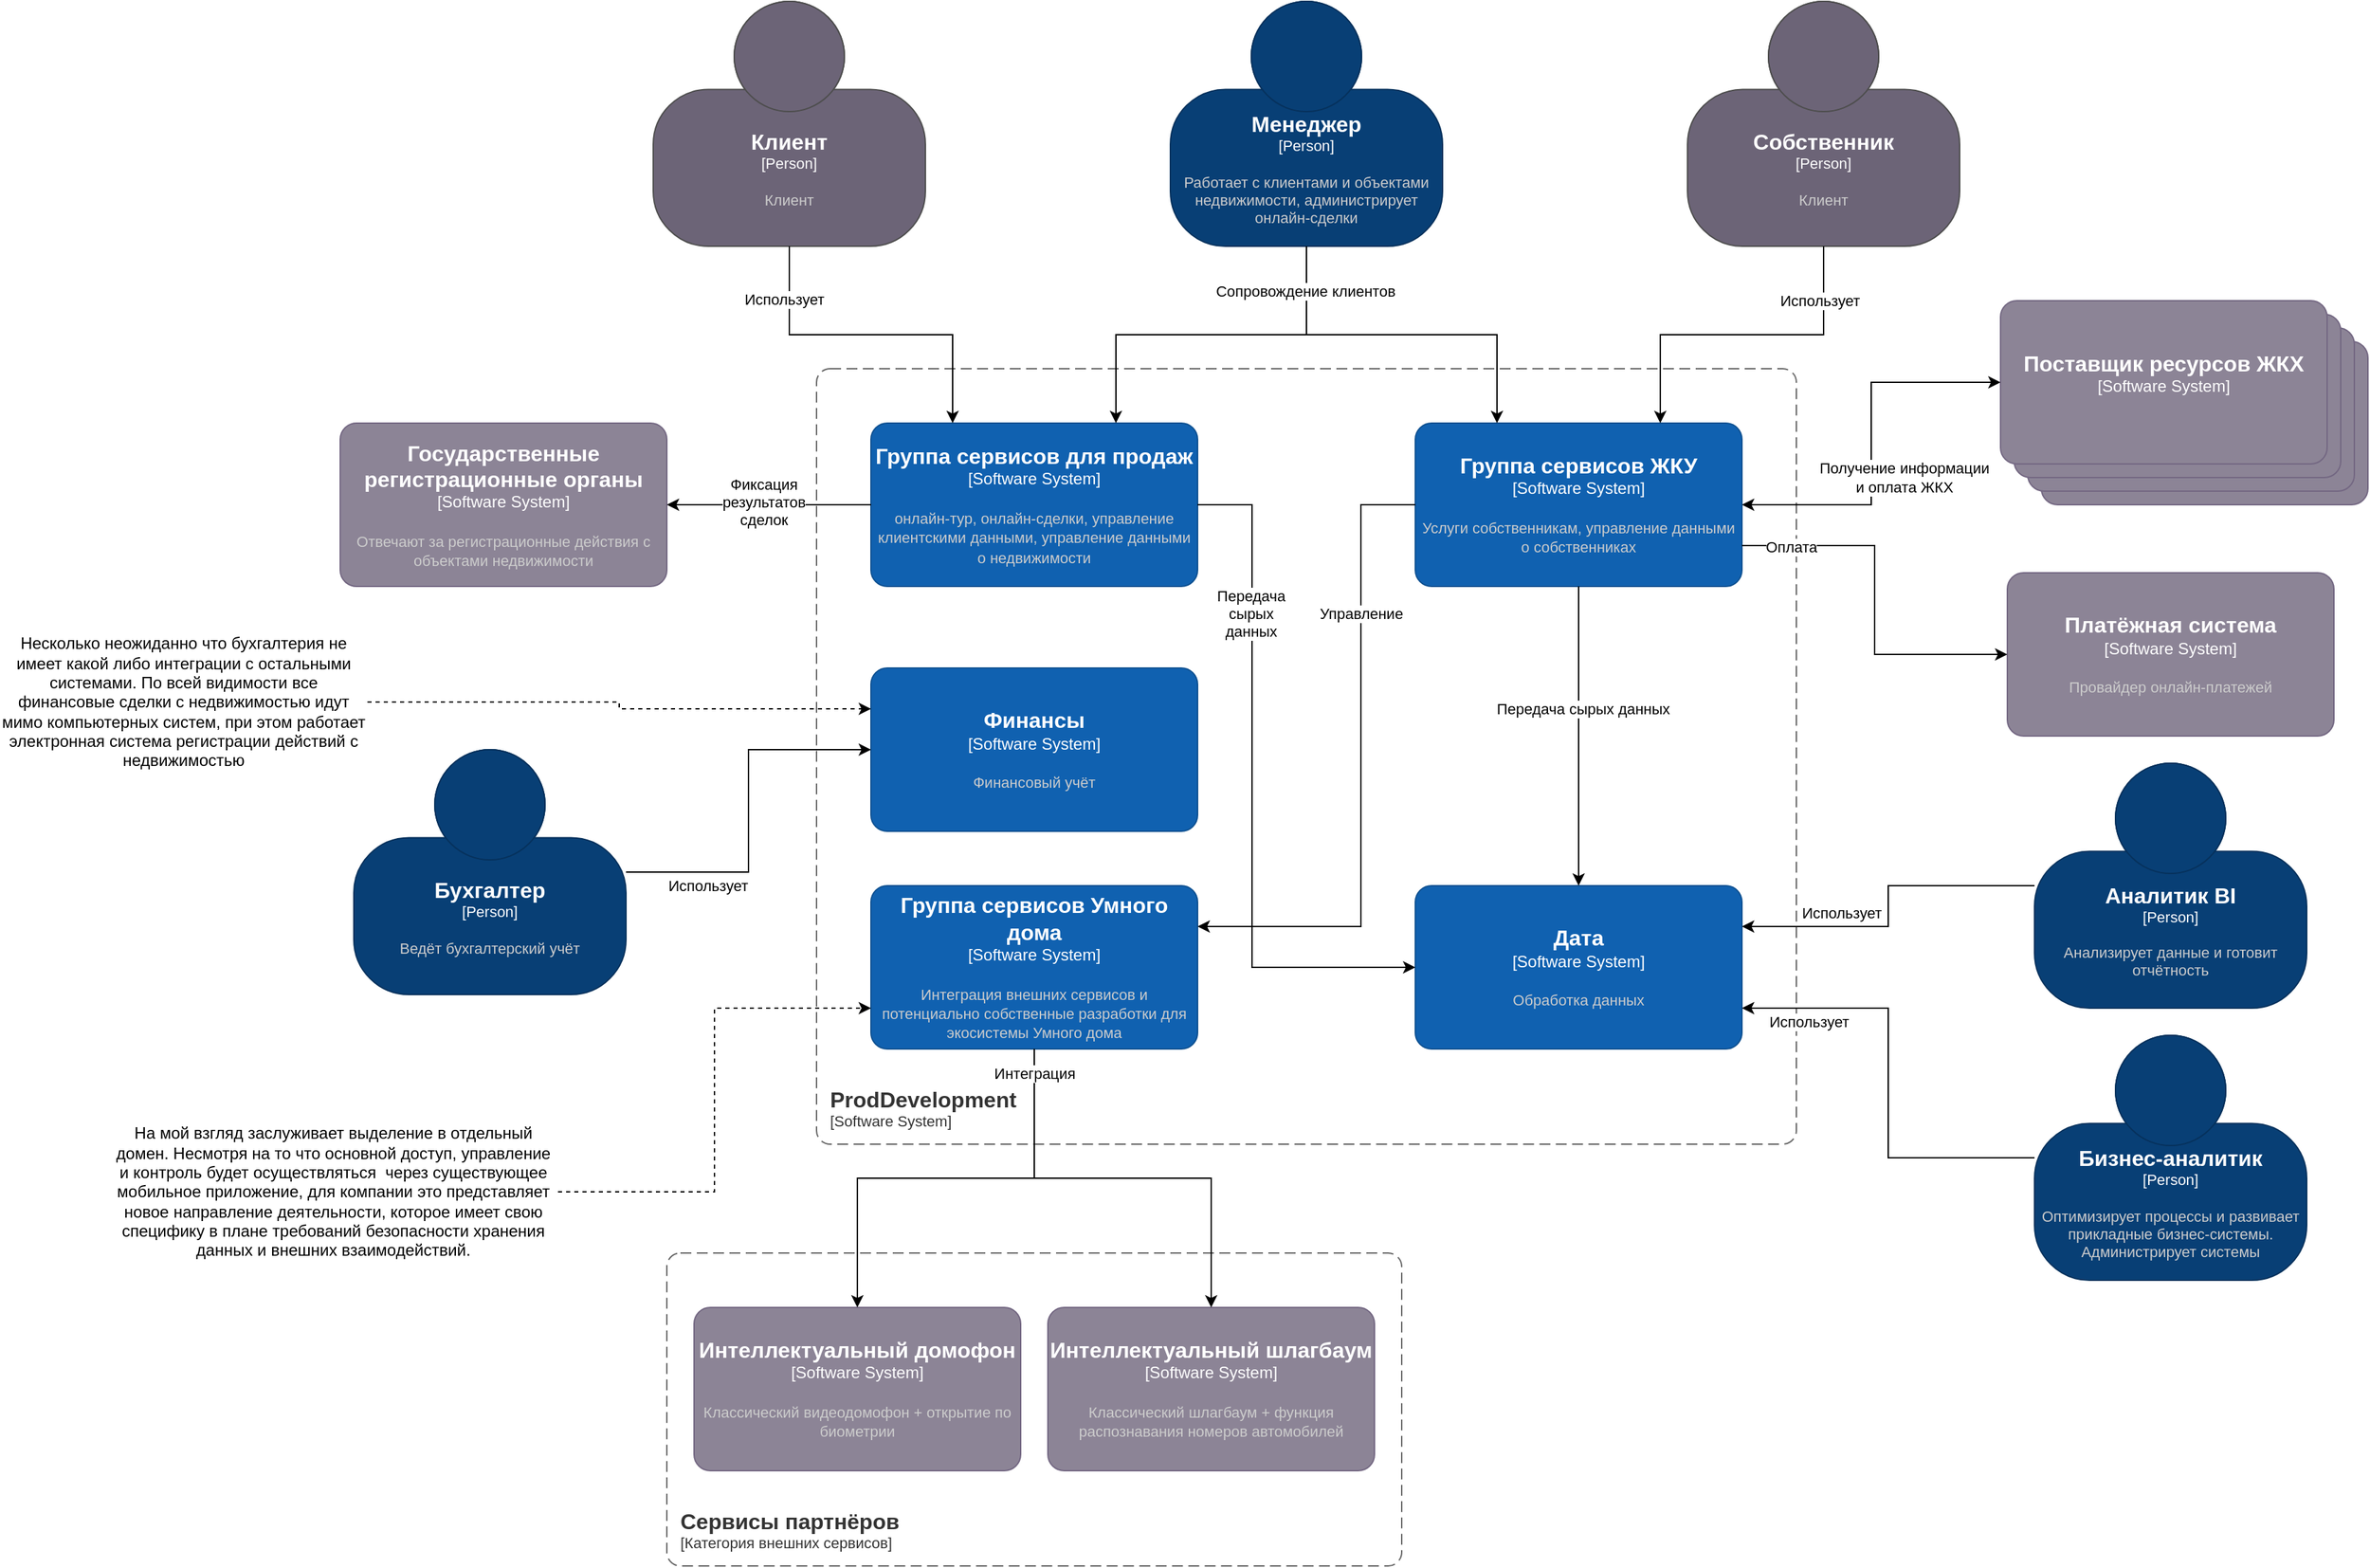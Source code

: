 <mxfile version="26.0.16">
  <diagram name="Страница — 1" id="BE2tfPuf420eceSSuxH9">
    <mxGraphModel dx="3609" dy="1416" grid="1" gridSize="10" guides="1" tooltips="1" connect="1" arrows="1" fold="1" page="1" pageScale="1" pageWidth="1169" pageHeight="827" math="0" shadow="0">
      <root>
        <mxCell id="0" />
        <mxCell id="1" parent="0" />
        <object placeholders="1" c4Name="Клиент" c4Type="Person" c4Description="Клиент" label="&lt;font style=&quot;font-size: 16px&quot;&gt;&lt;b&gt;%c4Name%&lt;/b&gt;&lt;/font&gt;&lt;div&gt;[%c4Type%]&lt;/div&gt;&lt;br&gt;&lt;div&gt;&lt;font style=&quot;font-size: 11px&quot;&gt;&lt;font color=&quot;#cccccc&quot;&gt;%c4Description%&lt;/font&gt;&lt;/div&gt;" id="4LBxA7rByJ_WXsBGJRjh-1">
          <mxCell style="html=1;fontSize=11;dashed=0;whiteSpace=wrap;fillColor=#6C6477;strokeColor=#4D4D4D;fontColor=#ffffff;shape=mxgraph.c4.person2;align=center;metaEdit=1;points=[[0.5,0,0],[1,0.5,0],[1,0.75,0],[0.75,1,0],[0.5,1,0],[0.25,1,0],[0,0.75,0],[0,0.5,0]];resizable=0;" vertex="1" parent="1">
            <mxGeometry y="30" width="200" height="180" as="geometry" />
          </mxCell>
        </object>
        <object placeholders="1" c4Name="Собственник" c4Type="Person" c4Description="Клиент" label="&lt;font style=&quot;font-size: 16px&quot;&gt;&lt;b&gt;%c4Name%&lt;/b&gt;&lt;/font&gt;&lt;div&gt;[%c4Type%]&lt;/div&gt;&lt;br&gt;&lt;div&gt;&lt;font style=&quot;font-size: 11px&quot;&gt;&lt;font color=&quot;#cccccc&quot;&gt;%c4Description%&lt;/font&gt;&lt;/div&gt;" id="4LBxA7rByJ_WXsBGJRjh-2">
          <mxCell style="html=1;fontSize=11;dashed=0;whiteSpace=wrap;fillColor=#6C6477;strokeColor=#4D4D4D;fontColor=#ffffff;shape=mxgraph.c4.person2;align=center;metaEdit=1;points=[[0.5,0,0],[1,0.5,0],[1,0.75,0],[0.75,1,0],[0.5,1,0],[0.25,1,0],[0,0.75,0],[0,0.5,0]];resizable=0;" vertex="1" parent="1">
            <mxGeometry x="760" y="30" width="200" height="180" as="geometry" />
          </mxCell>
        </object>
        <object placeholders="1" c4Name="Менеджер" c4Type="Person" c4Description="Работает с клиентами и объектами недвижимости, администрирует онлайн-сделки" label="&lt;font style=&quot;font-size: 16px&quot;&gt;&lt;b&gt;%c4Name%&lt;/b&gt;&lt;/font&gt;&lt;div&gt;[%c4Type%]&lt;/div&gt;&lt;br&gt;&lt;div&gt;&lt;font style=&quot;font-size: 11px&quot;&gt;&lt;font color=&quot;#cccccc&quot;&gt;%c4Description%&lt;/font&gt;&lt;/div&gt;" id="4LBxA7rByJ_WXsBGJRjh-3">
          <mxCell style="html=1;fontSize=11;dashed=0;whiteSpace=wrap;fillColor=#083F75;strokeColor=#06315C;fontColor=#ffffff;shape=mxgraph.c4.person2;align=center;metaEdit=1;points=[[0.5,0,0],[1,0.5,0],[1,0.75,0],[0.75,1,0],[0.5,1,0],[0.25,1,0],[0,0.75,0],[0,0.5,0]];resizable=0;" vertex="1" parent="1">
            <mxGeometry x="380" y="30" width="200" height="180" as="geometry" />
          </mxCell>
        </object>
        <object placeholders="1" c4Name="Бизнес-аналитик" c4Type="Person" c4Description="Оптимизирует процессы и развивает прикладные бизнес-системы. Администрирует системы" label="&lt;font style=&quot;font-size: 16px&quot;&gt;&lt;b&gt;%c4Name%&lt;/b&gt;&lt;/font&gt;&lt;div&gt;[%c4Type%]&lt;/div&gt;&lt;br&gt;&lt;div&gt;&lt;font style=&quot;font-size: 11px&quot;&gt;&lt;font color=&quot;#cccccc&quot;&gt;%c4Description%&lt;/font&gt;&lt;/div&gt;" id="4LBxA7rByJ_WXsBGJRjh-4">
          <mxCell style="html=1;fontSize=11;dashed=0;whiteSpace=wrap;fillColor=#083F75;strokeColor=#06315C;fontColor=#ffffff;shape=mxgraph.c4.person2;align=center;metaEdit=1;points=[[0.5,0,0],[1,0.5,0],[1,0.75,0],[0.75,1,0],[0.5,1,0],[0.25,1,0],[0,0.75,0],[0,0.5,0]];resizable=0;" vertex="1" parent="1">
            <mxGeometry x="1015" y="790" width="200" height="180" as="geometry" />
          </mxCell>
        </object>
        <object placeholders="1" c4Name="Бухгалтер" c4Type="Person" c4Description="Ведёт бухгалтерский учёт" label="&lt;font style=&quot;font-size: 16px&quot;&gt;&lt;b&gt;%c4Name%&lt;/b&gt;&lt;/font&gt;&lt;div&gt;[%c4Type%]&lt;/div&gt;&lt;br&gt;&lt;div&gt;&lt;font style=&quot;font-size: 11px&quot;&gt;&lt;font color=&quot;#cccccc&quot;&gt;%c4Description%&lt;/font&gt;&lt;/div&gt;" id="4LBxA7rByJ_WXsBGJRjh-5">
          <mxCell style="html=1;fontSize=11;dashed=0;whiteSpace=wrap;fillColor=#083F75;strokeColor=#06315C;fontColor=#ffffff;shape=mxgraph.c4.person2;align=center;metaEdit=1;points=[[0.5,0,0],[1,0.5,0],[1,0.75,0],[0.75,1,0],[0.5,1,0],[0.25,1,0],[0,0.75,0],[0,0.5,0]];resizable=0;" vertex="1" parent="1">
            <mxGeometry x="-220" y="580" width="200" height="180" as="geometry" />
          </mxCell>
        </object>
        <object placeholders="1" c4Name="Аналитик BI" c4Type="Person" c4Description="Анализирует данные и готовит отчётность" label="&lt;font style=&quot;font-size: 16px&quot;&gt;&lt;b&gt;%c4Name%&lt;/b&gt;&lt;/font&gt;&lt;div&gt;[%c4Type%]&lt;/div&gt;&lt;br&gt;&lt;div&gt;&lt;font style=&quot;font-size: 11px&quot;&gt;&lt;font color=&quot;#cccccc&quot;&gt;%c4Description%&lt;/font&gt;&lt;/div&gt;" id="4LBxA7rByJ_WXsBGJRjh-6">
          <mxCell style="html=1;fontSize=11;dashed=0;whiteSpace=wrap;fillColor=#083F75;strokeColor=#06315C;fontColor=#ffffff;shape=mxgraph.c4.person2;align=center;metaEdit=1;points=[[0.5,0,0],[1,0.5,0],[1,0.75,0],[0.75,1,0],[0.5,1,0],[0.25,1,0],[0,0.75,0],[0,0.5,0]];resizable=0;" vertex="1" parent="1">
            <mxGeometry x="1015" y="590" width="200" height="180" as="geometry" />
          </mxCell>
        </object>
        <object placeholders="1" c4Name="Государственные регистрационные органы" c4Type="Software System" c4Description="Отвечают за регистрационные действия с объектами недвижимости" label="&lt;font style=&quot;font-size: 16px&quot;&gt;&lt;b&gt;%c4Name%&lt;/b&gt;&lt;/font&gt;&lt;div&gt;[%c4Type%]&lt;/div&gt;&lt;br&gt;&lt;div&gt;&lt;font style=&quot;font-size: 11px&quot;&gt;&lt;font color=&quot;#cccccc&quot;&gt;%c4Description%&lt;/font&gt;&lt;/div&gt;" id="4LBxA7rByJ_WXsBGJRjh-7">
          <mxCell style="rounded=1;whiteSpace=wrap;html=1;labelBackgroundColor=none;fillColor=#8C8496;fontColor=#ffffff;align=center;arcSize=10;strokeColor=#736782;metaEdit=1;resizable=0;points=[[0.25,0,0],[0.5,0,0],[0.75,0,0],[1,0.25,0],[1,0.5,0],[1,0.75,0],[0.75,1,0],[0.5,1,0],[0.25,1,0],[0,0.75,0],[0,0.5,0],[0,0.25,0]];" vertex="1" parent="1">
            <mxGeometry x="-230" y="340" width="240" height="120" as="geometry" />
          </mxCell>
        </object>
        <object placeholders="1" c4Name="Платёжная система" c4Type="Software System" c4Description="Провайдер онлайн-платежей" label="&lt;font style=&quot;font-size: 16px&quot;&gt;&lt;b&gt;%c4Name%&lt;/b&gt;&lt;/font&gt;&lt;div&gt;[%c4Type%]&lt;/div&gt;&lt;br&gt;&lt;div&gt;&lt;font style=&quot;font-size: 11px&quot;&gt;&lt;font color=&quot;#cccccc&quot;&gt;%c4Description%&lt;/font&gt;&lt;/div&gt;" id="4LBxA7rByJ_WXsBGJRjh-8">
          <mxCell style="rounded=1;whiteSpace=wrap;html=1;labelBackgroundColor=none;fillColor=#8C8496;fontColor=#ffffff;align=center;arcSize=10;strokeColor=#736782;metaEdit=1;resizable=0;points=[[0.25,0,0],[0.5,0,0],[0.75,0,0],[1,0.25,0],[1,0.5,0],[1,0.75,0],[0.75,1,0],[0.5,1,0],[0.25,1,0],[0,0.75,0],[0,0.5,0],[0,0.25,0]];" vertex="1" parent="1">
            <mxGeometry x="995" y="450" width="240" height="120" as="geometry" />
          </mxCell>
        </object>
        <mxCell id="4LBxA7rByJ_WXsBGJRjh-13" value="" style="group" vertex="1" connectable="0" parent="1">
          <mxGeometry x="990" y="250" width="270" height="150" as="geometry" />
        </mxCell>
        <object placeholders="1" c4Name="Поставщик ресурсов ЖКХ" c4Type="Software System" c4Description="" label="&lt;font style=&quot;font-size: 16px&quot;&gt;&lt;b&gt;%c4Name%&lt;/b&gt;&lt;/font&gt;&lt;div&gt;[%c4Type%]&lt;/div&gt;&lt;br&gt;&lt;div&gt;&lt;font style=&quot;font-size: 11px&quot;&gt;&lt;font color=&quot;#cccccc&quot;&gt;%c4Description%&lt;/font&gt;&lt;/div&gt;" id="4LBxA7rByJ_WXsBGJRjh-12">
          <mxCell style="rounded=1;whiteSpace=wrap;html=1;labelBackgroundColor=none;fillColor=#8C8496;fontColor=#ffffff;align=center;arcSize=10;strokeColor=#736782;metaEdit=1;resizable=0;points=[[0.25,0,0],[0.5,0,0],[0.75,0,0],[1,0.25,0],[1,0.5,0],[1,0.75,0],[0.75,1,0],[0.5,1,0],[0.25,1,0],[0,0.75,0],[0,0.5,0],[0,0.25,0]];" vertex="1" parent="4LBxA7rByJ_WXsBGJRjh-13">
            <mxGeometry x="30" y="30" width="240" height="120" as="geometry" />
          </mxCell>
        </object>
        <object placeholders="1" c4Name="Поставщик ресурсов ЖКХ" c4Type="Software System" c4Description="" label="&lt;font style=&quot;font-size: 16px&quot;&gt;&lt;b&gt;%c4Name%&lt;/b&gt;&lt;/font&gt;&lt;div&gt;[%c4Type%]&lt;/div&gt;&lt;br&gt;&lt;div&gt;&lt;font style=&quot;font-size: 11px&quot;&gt;&lt;font color=&quot;#cccccc&quot;&gt;%c4Description%&lt;/font&gt;&lt;/div&gt;" id="4LBxA7rByJ_WXsBGJRjh-11">
          <mxCell style="rounded=1;whiteSpace=wrap;html=1;labelBackgroundColor=none;fillColor=#8C8496;fontColor=#ffffff;align=center;arcSize=10;strokeColor=#736782;metaEdit=1;resizable=0;points=[[0.25,0,0],[0.5,0,0],[0.75,0,0],[1,0.25,0],[1,0.5,0],[1,0.75,0],[0.75,1,0],[0.5,1,0],[0.25,1,0],[0,0.75,0],[0,0.5,0],[0,0.25,0]];" vertex="1" parent="4LBxA7rByJ_WXsBGJRjh-13">
            <mxGeometry x="20" y="20" width="240" height="120" as="geometry" />
          </mxCell>
        </object>
        <object placeholders="1" c4Name="Поставщик ресурсов ЖКХ" c4Type="Software System" c4Description="" label="&lt;font style=&quot;font-size: 16px&quot;&gt;&lt;b&gt;%c4Name%&lt;/b&gt;&lt;/font&gt;&lt;div&gt;[%c4Type%]&lt;/div&gt;&lt;br&gt;&lt;div&gt;&lt;font style=&quot;font-size: 11px&quot;&gt;&lt;font color=&quot;#cccccc&quot;&gt;%c4Description%&lt;/font&gt;&lt;/div&gt;" id="4LBxA7rByJ_WXsBGJRjh-10">
          <mxCell style="rounded=1;whiteSpace=wrap;html=1;labelBackgroundColor=none;fillColor=#8C8496;fontColor=#ffffff;align=center;arcSize=10;strokeColor=#736782;metaEdit=1;resizable=0;points=[[0.25,0,0],[0.5,0,0],[0.75,0,0],[1,0.25,0],[1,0.5,0],[1,0.75,0],[0.75,1,0],[0.5,1,0],[0.25,1,0],[0,0.75,0],[0,0.5,0],[0,0.25,0]];" vertex="1" parent="4LBxA7rByJ_WXsBGJRjh-13">
            <mxGeometry x="10" y="10" width="240" height="120" as="geometry" />
          </mxCell>
        </object>
        <object placeholders="1" c4Name="Поставщик ресурсов ЖКХ" c4Type="Software System" c4Description="" label="&lt;font style=&quot;font-size: 16px&quot;&gt;&lt;b&gt;%c4Name%&lt;/b&gt;&lt;/font&gt;&lt;div&gt;[%c4Type%]&lt;/div&gt;&lt;br&gt;&lt;div&gt;&lt;font style=&quot;font-size: 11px&quot;&gt;&lt;font color=&quot;#cccccc&quot;&gt;%c4Description%&lt;/font&gt;&lt;/div&gt;" id="4LBxA7rByJ_WXsBGJRjh-9">
          <mxCell style="rounded=1;whiteSpace=wrap;html=1;labelBackgroundColor=none;fillColor=#8C8496;fontColor=#ffffff;align=center;arcSize=10;strokeColor=#736782;metaEdit=1;resizable=0;points=[[0.25,0,0],[0.5,0,0],[0.75,0,0],[1,0.25,0],[1,0.5,0],[1,0.75,0],[0.75,1,0],[0.5,1,0],[0.25,1,0],[0,0.75,0],[0,0.5,0],[0,0.25,0]];" vertex="1" parent="4LBxA7rByJ_WXsBGJRjh-13">
            <mxGeometry width="240" height="120" as="geometry" />
          </mxCell>
        </object>
        <object placeholders="1" c4Name="Группа сервисов для продаж" c4Type="Software System" c4Description="онлайн-тур, онлайн-сделки, управление клиентскими данными, управление данными о недвижимости" label="&lt;font style=&quot;font-size: 16px&quot;&gt;&lt;b&gt;%c4Name%&lt;/b&gt;&lt;/font&gt;&lt;div&gt;[%c4Type%]&lt;/div&gt;&lt;br&gt;&lt;div&gt;&lt;font style=&quot;font-size: 11px&quot;&gt;&lt;font color=&quot;#cccccc&quot;&gt;%c4Description%&lt;/font&gt;&lt;/div&gt;" id="4LBxA7rByJ_WXsBGJRjh-14">
          <mxCell style="rounded=1;whiteSpace=wrap;html=1;labelBackgroundColor=none;fillColor=#1061B0;fontColor=#ffffff;align=center;arcSize=10;strokeColor=#0D5091;metaEdit=1;resizable=0;points=[[0.25,0,0],[0.5,0,0],[0.75,0,0],[1,0.25,0],[1,0.5,0],[1,0.75,0],[0.75,1,0],[0.5,1,0],[0.25,1,0],[0,0.75,0],[0,0.5,0],[0,0.25,0]];" vertex="1" parent="1">
            <mxGeometry x="160" y="340" width="240" height="120" as="geometry" />
          </mxCell>
        </object>
        <object placeholders="1" c4Name="Группа сервисов ЖКУ" c4Type="Software System" c4Description="Услуги собственникам, управление данными о собственниках" label="&lt;font style=&quot;font-size: 16px&quot;&gt;&lt;b&gt;%c4Name%&lt;/b&gt;&lt;/font&gt;&lt;div&gt;[%c4Type%]&lt;/div&gt;&lt;br&gt;&lt;div&gt;&lt;font style=&quot;font-size: 11px&quot;&gt;&lt;font color=&quot;#cccccc&quot;&gt;%c4Description%&lt;/font&gt;&lt;/div&gt;" id="4LBxA7rByJ_WXsBGJRjh-15">
          <mxCell style="rounded=1;whiteSpace=wrap;html=1;labelBackgroundColor=none;fillColor=#1061B0;fontColor=#ffffff;align=center;arcSize=10;strokeColor=#0D5091;metaEdit=1;resizable=0;points=[[0.25,0,0],[0.5,0,0],[0.75,0,0],[1,0.25,0],[1,0.5,0],[1,0.75,0],[0.75,1,0],[0.5,1,0],[0.25,1,0],[0,0.75,0],[0,0.5,0],[0,0.25,0]];" vertex="1" parent="1">
            <mxGeometry x="560" y="340" width="240" height="120" as="geometry" />
          </mxCell>
        </object>
        <object placeholders="1" c4Name="Финансы" c4Type="Software System" c4Description="Финансовый учёт" label="&lt;font style=&quot;font-size: 16px&quot;&gt;&lt;b&gt;%c4Name%&lt;/b&gt;&lt;/font&gt;&lt;div&gt;[%c4Type%]&lt;/div&gt;&lt;br&gt;&lt;div&gt;&lt;font style=&quot;font-size: 11px&quot;&gt;&lt;font color=&quot;#cccccc&quot;&gt;%c4Description%&lt;/font&gt;&lt;/div&gt;" id="4LBxA7rByJ_WXsBGJRjh-16">
          <mxCell style="rounded=1;whiteSpace=wrap;html=1;labelBackgroundColor=none;fillColor=#1061B0;fontColor=#ffffff;align=center;arcSize=10;strokeColor=#0D5091;metaEdit=1;resizable=0;points=[[0.25,0,0],[0.5,0,0],[0.75,0,0],[1,0.25,0],[1,0.5,0],[1,0.75,0],[0.75,1,0],[0.5,1,0],[0.25,1,0],[0,0.75,0],[0,0.5,0],[0,0.25,0]];" vertex="1" parent="1">
            <mxGeometry x="160" y="520" width="240" height="120" as="geometry" />
          </mxCell>
        </object>
        <object placeholders="1" c4Name="Дата" c4Type="Software System" c4Description="Обработка данных" label="&lt;font style=&quot;font-size: 16px&quot;&gt;&lt;b&gt;%c4Name%&lt;/b&gt;&lt;/font&gt;&lt;div&gt;[%c4Type%]&lt;/div&gt;&lt;br&gt;&lt;div&gt;&lt;font style=&quot;font-size: 11px&quot;&gt;&lt;font color=&quot;#cccccc&quot;&gt;%c4Description%&lt;/font&gt;&lt;/div&gt;" id="4LBxA7rByJ_WXsBGJRjh-17">
          <mxCell style="rounded=1;whiteSpace=wrap;html=1;labelBackgroundColor=none;fillColor=#1061B0;fontColor=#ffffff;align=center;arcSize=10;strokeColor=#0D5091;metaEdit=1;resizable=0;points=[[0.25,0,0],[0.5,0,0],[0.75,0,0],[1,0.25,0],[1,0.5,0],[1,0.75,0],[0.75,1,0],[0.5,1,0],[0.25,1,0],[0,0.75,0],[0,0.5,0],[0,0.25,0]];" vertex="1" parent="1">
            <mxGeometry x="560" y="680" width="240" height="120" as="geometry" />
          </mxCell>
        </object>
        <object placeholders="1" c4Name="ProdDevelopment" c4Type="SystemScopeBoundary" c4Application="Software System" label="&lt;font style=&quot;font-size: 16px&quot;&gt;&lt;b&gt;&lt;div style=&quot;text-align: left&quot;&gt;%c4Name%&lt;/div&gt;&lt;/b&gt;&lt;/font&gt;&lt;div style=&quot;text-align: left&quot;&gt;[%c4Application%]&lt;/div&gt;" id="4LBxA7rByJ_WXsBGJRjh-18">
          <mxCell style="rounded=1;fontSize=11;whiteSpace=wrap;html=1;dashed=1;arcSize=20;fillColor=none;strokeColor=#666666;fontColor=#333333;labelBackgroundColor=none;align=left;verticalAlign=bottom;labelBorderColor=none;spacingTop=0;spacing=10;dashPattern=8 4;metaEdit=1;rotatable=0;perimeter=rectanglePerimeter;noLabel=0;labelPadding=0;allowArrows=0;connectable=0;expand=0;recursiveResize=0;editable=1;pointerEvents=0;absoluteArcSize=1;points=[[0.25,0,0],[0.5,0,0],[0.75,0,0],[1,0.25,0],[1,0.5,0],[1,0.75,0],[0.75,1,0],[0.5,1,0],[0.25,1,0],[0,0.75,0],[0,0.5,0],[0,0.25,0]];" vertex="1" parent="1">
            <mxGeometry x="120" y="300" width="720" height="570" as="geometry" />
          </mxCell>
        </object>
        <mxCell id="4LBxA7rByJ_WXsBGJRjh-19" style="edgeStyle=orthogonalEdgeStyle;rounded=0;orthogonalLoop=1;jettySize=auto;html=1;entryX=0;entryY=0.5;entryDx=0;entryDy=0;entryPerimeter=0;" edge="1" parent="1" source="4LBxA7rByJ_WXsBGJRjh-5" target="4LBxA7rByJ_WXsBGJRjh-16">
          <mxGeometry relative="1" as="geometry" />
        </mxCell>
        <mxCell id="4LBxA7rByJ_WXsBGJRjh-59" value="Использует" style="edgeLabel;html=1;align=center;verticalAlign=middle;resizable=0;points=[];" vertex="1" connectable="0" parent="4LBxA7rByJ_WXsBGJRjh-19">
          <mxGeometry x="-0.535" y="1" relative="1" as="geometry">
            <mxPoint x="-3" y="11" as="offset" />
          </mxGeometry>
        </mxCell>
        <mxCell id="4LBxA7rByJ_WXsBGJRjh-22" style="edgeStyle=orthogonalEdgeStyle;rounded=0;orthogonalLoop=1;jettySize=auto;html=1;entryX=0.25;entryY=0;entryDx=0;entryDy=0;entryPerimeter=0;" edge="1" parent="1" source="4LBxA7rByJ_WXsBGJRjh-1" target="4LBxA7rByJ_WXsBGJRjh-14">
          <mxGeometry relative="1" as="geometry" />
        </mxCell>
        <mxCell id="4LBxA7rByJ_WXsBGJRjh-55" value="Использует" style="edgeLabel;html=1;align=center;verticalAlign=middle;resizable=0;points=[];" vertex="1" connectable="0" parent="4LBxA7rByJ_WXsBGJRjh-22">
          <mxGeometry x="-0.69" y="-4" relative="1" as="geometry">
            <mxPoint as="offset" />
          </mxGeometry>
        </mxCell>
        <mxCell id="4LBxA7rByJ_WXsBGJRjh-23" style="edgeStyle=orthogonalEdgeStyle;rounded=0;orthogonalLoop=1;jettySize=auto;html=1;entryX=0.75;entryY=0;entryDx=0;entryDy=0;entryPerimeter=0;" edge="1" parent="1" source="4LBxA7rByJ_WXsBGJRjh-2" target="4LBxA7rByJ_WXsBGJRjh-15">
          <mxGeometry relative="1" as="geometry" />
        </mxCell>
        <mxCell id="4LBxA7rByJ_WXsBGJRjh-56" value="Использует" style="edgeLabel;html=1;align=center;verticalAlign=middle;resizable=0;points=[];" vertex="1" connectable="0" parent="4LBxA7rByJ_WXsBGJRjh-23">
          <mxGeometry x="-0.681" y="-3" relative="1" as="geometry">
            <mxPoint as="offset" />
          </mxGeometry>
        </mxCell>
        <mxCell id="4LBxA7rByJ_WXsBGJRjh-25" style="edgeStyle=orthogonalEdgeStyle;rounded=0;orthogonalLoop=1;jettySize=auto;html=1;entryX=1;entryY=0.25;entryDx=0;entryDy=0;entryPerimeter=0;" edge="1" parent="1" source="4LBxA7rByJ_WXsBGJRjh-6" target="4LBxA7rByJ_WXsBGJRjh-17">
          <mxGeometry relative="1" as="geometry" />
        </mxCell>
        <mxCell id="4LBxA7rByJ_WXsBGJRjh-61" value="Использует" style="edgeLabel;html=1;align=center;verticalAlign=middle;resizable=0;points=[];" vertex="1" connectable="0" parent="4LBxA7rByJ_WXsBGJRjh-25">
          <mxGeometry x="0.409" relative="1" as="geometry">
            <mxPoint y="-10" as="offset" />
          </mxGeometry>
        </mxCell>
        <mxCell id="4LBxA7rByJ_WXsBGJRjh-26" style="edgeStyle=orthogonalEdgeStyle;rounded=0;orthogonalLoop=1;jettySize=auto;html=1;entryX=1;entryY=0.75;entryDx=0;entryDy=0;entryPerimeter=0;" edge="1" parent="1" source="4LBxA7rByJ_WXsBGJRjh-4" target="4LBxA7rByJ_WXsBGJRjh-17">
          <mxGeometry relative="1" as="geometry" />
        </mxCell>
        <mxCell id="4LBxA7rByJ_WXsBGJRjh-62" value="Использует" style="edgeLabel;html=1;align=center;verticalAlign=middle;resizable=0;points=[];" vertex="1" connectable="0" parent="4LBxA7rByJ_WXsBGJRjh-26">
          <mxGeometry x="0.709" y="3" relative="1" as="geometry">
            <mxPoint x="1" y="7" as="offset" />
          </mxGeometry>
        </mxCell>
        <mxCell id="4LBxA7rByJ_WXsBGJRjh-27" style="edgeStyle=orthogonalEdgeStyle;rounded=0;orthogonalLoop=1;jettySize=auto;html=1;entryX=0;entryY=0.5;entryDx=0;entryDy=0;entryPerimeter=0;" edge="1" parent="1" source="4LBxA7rByJ_WXsBGJRjh-14" target="4LBxA7rByJ_WXsBGJRjh-17">
          <mxGeometry relative="1" as="geometry">
            <Array as="points">
              <mxPoint x="440" y="400" />
              <mxPoint x="440" y="740" />
            </Array>
          </mxGeometry>
        </mxCell>
        <mxCell id="4LBxA7rByJ_WXsBGJRjh-50" value="Передача&lt;br&gt;сырых&lt;br&gt;данных" style="edgeLabel;html=1;align=center;verticalAlign=middle;resizable=0;points=[];" vertex="1" connectable="0" parent="4LBxA7rByJ_WXsBGJRjh-27">
          <mxGeometry x="-0.337" y="-1" relative="1" as="geometry">
            <mxPoint y="-46" as="offset" />
          </mxGeometry>
        </mxCell>
        <object placeholders="1" c4Name="Сервисы партнёров" c4Type="SystemScopeBoundary" c4Application="Категория внешних сервисов" label="&lt;font style=&quot;font-size: 16px&quot;&gt;&lt;b&gt;&lt;div style=&quot;text-align: left&quot;&gt;%c4Name%&lt;/div&gt;&lt;/b&gt;&lt;/font&gt;&lt;div style=&quot;text-align: left&quot;&gt;[%c4Application%]&lt;/div&gt;" id="4LBxA7rByJ_WXsBGJRjh-32">
          <mxCell style="rounded=1;fontSize=11;whiteSpace=wrap;html=1;dashed=1;arcSize=20;fillColor=none;strokeColor=#666666;fontColor=#333333;labelBackgroundColor=none;align=left;verticalAlign=bottom;labelBorderColor=none;spacingTop=0;spacing=10;dashPattern=8 4;metaEdit=1;rotatable=0;perimeter=rectanglePerimeter;noLabel=0;labelPadding=0;allowArrows=0;connectable=0;expand=0;recursiveResize=0;editable=1;pointerEvents=0;absoluteArcSize=1;points=[[0.25,0,0],[0.5,0,0],[0.75,0,0],[1,0.25,0],[1,0.5,0],[1,0.75,0],[0.75,1,0],[0.5,1,0],[0.25,1,0],[0,0.75,0],[0,0.5,0],[0,0.25,0]];" vertex="1" parent="1">
            <mxGeometry x="10" y="950" width="540" height="230" as="geometry" />
          </mxCell>
        </object>
        <object placeholders="1" c4Name="Интеллектуальный домофон" c4Type="Software System" c4Description="Классический видеодомофон + открытие по биометрии" label="&lt;font style=&quot;font-size: 16px&quot;&gt;&lt;b&gt;%c4Name%&lt;/b&gt;&lt;/font&gt;&lt;div&gt;[%c4Type%]&lt;/div&gt;&lt;br&gt;&lt;div&gt;&lt;font style=&quot;font-size: 11px&quot;&gt;&lt;font color=&quot;#cccccc&quot;&gt;%c4Description%&lt;/font&gt;&lt;/div&gt;" id="4LBxA7rByJ_WXsBGJRjh-33">
          <mxCell style="rounded=1;whiteSpace=wrap;html=1;labelBackgroundColor=none;fillColor=#8C8496;fontColor=#ffffff;align=center;arcSize=10;strokeColor=#736782;metaEdit=1;resizable=0;points=[[0.25,0,0],[0.5,0,0],[0.75,0,0],[1,0.25,0],[1,0.5,0],[1,0.75,0],[0.75,1,0],[0.5,1,0],[0.25,1,0],[0,0.75,0],[0,0.5,0],[0,0.25,0]];" vertex="1" parent="1">
            <mxGeometry x="30" y="990" width="240" height="120" as="geometry" />
          </mxCell>
        </object>
        <object placeholders="1" c4Name="Интеллектуальный шлагбаум" c4Type="Software System" c4Description="Классический шлагбаум + функция распознавания номеров автомобилей" label="&lt;font style=&quot;font-size: 16px&quot;&gt;&lt;b&gt;%c4Name%&lt;/b&gt;&lt;/font&gt;&lt;div&gt;[%c4Type%]&lt;/div&gt;&lt;br&gt;&lt;div&gt;&lt;font style=&quot;font-size: 11px&quot;&gt;&lt;font color=&quot;#cccccc&quot;&gt;%c4Description%&lt;/font&gt;&lt;/div&gt;" id="4LBxA7rByJ_WXsBGJRjh-34">
          <mxCell style="rounded=1;whiteSpace=wrap;html=1;labelBackgroundColor=none;fillColor=#8C8496;fontColor=#ffffff;align=center;arcSize=10;strokeColor=#736782;metaEdit=1;resizable=0;points=[[0.25,0,0],[0.5,0,0],[0.75,0,0],[1,0.25,0],[1,0.5,0],[1,0.75,0],[0.75,1,0],[0.5,1,0],[0.25,1,0],[0,0.75,0],[0,0.5,0],[0,0.25,0]];" vertex="1" parent="1">
            <mxGeometry x="290" y="990" width="240" height="120" as="geometry" />
          </mxCell>
        </object>
        <mxCell id="4LBxA7rByJ_WXsBGJRjh-35" value="Несколько неожиданно что бухгалтерия не имеет какой либо интеграции с остальными системами. По всей видимости все финансовые сделки с недвижимостью идут мимо компьютерных систем, при этом работает электронная система регистрации действий с недвижимостью" style="text;html=1;align=center;verticalAlign=middle;whiteSpace=wrap;rounded=0;" vertex="1" parent="1">
          <mxGeometry x="-480" y="470" width="270" height="150" as="geometry" />
        </mxCell>
        <mxCell id="4LBxA7rByJ_WXsBGJRjh-36" style="edgeStyle=orthogonalEdgeStyle;rounded=0;orthogonalLoop=1;jettySize=auto;html=1;entryX=0;entryY=0.25;entryDx=0;entryDy=0;entryPerimeter=0;dashed=1;" edge="1" parent="1" source="4LBxA7rByJ_WXsBGJRjh-35" target="4LBxA7rByJ_WXsBGJRjh-16">
          <mxGeometry relative="1" as="geometry" />
        </mxCell>
        <object placeholders="1" c4Name="Группа сервисов Умного дома" c4Type="Software System" c4Description="Интеграция внешних сервисов и потенциально собственные разработки для экосистемы Умного дома" label="&lt;font style=&quot;font-size: 16px&quot;&gt;&lt;b&gt;%c4Name%&lt;/b&gt;&lt;/font&gt;&lt;div&gt;[%c4Type%]&lt;/div&gt;&lt;br&gt;&lt;div&gt;&lt;font style=&quot;font-size: 11px&quot;&gt;&lt;font color=&quot;#cccccc&quot;&gt;%c4Description%&lt;/font&gt;&lt;/div&gt;" id="4LBxA7rByJ_WXsBGJRjh-37">
          <mxCell style="rounded=1;whiteSpace=wrap;html=1;labelBackgroundColor=none;fillColor=#1061B0;fontColor=#ffffff;align=center;arcSize=10;strokeColor=#0D5091;metaEdit=1;resizable=0;points=[[0.25,0,0],[0.5,0,0],[0.75,0,0],[1,0.25,0],[1,0.5,0],[1,0.75,0],[0.75,1,0],[0.5,1,0],[0.25,1,0],[0,0.75,0],[0,0.5,0],[0,0.25,0]];" vertex="1" parent="1">
            <mxGeometry x="160" y="680" width="240" height="120" as="geometry" />
          </mxCell>
        </object>
        <mxCell id="4LBxA7rByJ_WXsBGJRjh-38" value="На мой взгляд заслуживает выделение в отдельный домен. Несмотря на то что основной доступ, управление и контроль будет осуществляться&amp;nbsp; через существующее мобильное приложение, для компании это представляет новое направление деятельности, которое имеет свою специфику в плане требований безопасности хранения данных и внешних взаимодействий." style="text;html=1;align=center;verticalAlign=middle;whiteSpace=wrap;rounded=0;" vertex="1" parent="1">
          <mxGeometry x="-400" y="810" width="330" height="190" as="geometry" />
        </mxCell>
        <mxCell id="4LBxA7rByJ_WXsBGJRjh-39" style="edgeStyle=orthogonalEdgeStyle;rounded=0;orthogonalLoop=1;jettySize=auto;html=1;entryX=0;entryY=0.75;entryDx=0;entryDy=0;entryPerimeter=0;dashed=1;" edge="1" parent="1" source="4LBxA7rByJ_WXsBGJRjh-38" target="4LBxA7rByJ_WXsBGJRjh-37">
          <mxGeometry relative="1" as="geometry" />
        </mxCell>
        <mxCell id="4LBxA7rByJ_WXsBGJRjh-40" style="edgeStyle=orthogonalEdgeStyle;rounded=0;orthogonalLoop=1;jettySize=auto;html=1;entryX=0.5;entryY=0;entryDx=0;entryDy=0;entryPerimeter=0;" edge="1" parent="1" source="4LBxA7rByJ_WXsBGJRjh-37" target="4LBxA7rByJ_WXsBGJRjh-34">
          <mxGeometry relative="1" as="geometry" />
        </mxCell>
        <mxCell id="4LBxA7rByJ_WXsBGJRjh-41" style="edgeStyle=orthogonalEdgeStyle;rounded=0;orthogonalLoop=1;jettySize=auto;html=1;entryX=0.5;entryY=0;entryDx=0;entryDy=0;entryPerimeter=0;" edge="1" parent="1" source="4LBxA7rByJ_WXsBGJRjh-37" target="4LBxA7rByJ_WXsBGJRjh-33">
          <mxGeometry relative="1" as="geometry" />
        </mxCell>
        <mxCell id="4LBxA7rByJ_WXsBGJRjh-60" value="Интеграция" style="edgeLabel;html=1;align=center;verticalAlign=middle;resizable=0;points=[];" vertex="1" connectable="0" parent="4LBxA7rByJ_WXsBGJRjh-41">
          <mxGeometry x="-0.886" relative="1" as="geometry">
            <mxPoint as="offset" />
          </mxGeometry>
        </mxCell>
        <mxCell id="4LBxA7rByJ_WXsBGJRjh-42" style="edgeStyle=orthogonalEdgeStyle;rounded=0;orthogonalLoop=1;jettySize=auto;html=1;entryX=0.25;entryY=0;entryDx=0;entryDy=0;entryPerimeter=0;" edge="1" parent="1" source="4LBxA7rByJ_WXsBGJRjh-3" target="4LBxA7rByJ_WXsBGJRjh-15">
          <mxGeometry relative="1" as="geometry" />
        </mxCell>
        <mxCell id="4LBxA7rByJ_WXsBGJRjh-43" style="edgeStyle=orthogonalEdgeStyle;rounded=0;orthogonalLoop=1;jettySize=auto;html=1;entryX=0.75;entryY=0;entryDx=0;entryDy=0;entryPerimeter=0;" edge="1" parent="1" source="4LBxA7rByJ_WXsBGJRjh-3" target="4LBxA7rByJ_WXsBGJRjh-14">
          <mxGeometry relative="1" as="geometry" />
        </mxCell>
        <mxCell id="4LBxA7rByJ_WXsBGJRjh-57" value="Сопровождение клиентов" style="edgeLabel;html=1;align=center;verticalAlign=middle;resizable=0;points=[];" vertex="1" connectable="0" parent="4LBxA7rByJ_WXsBGJRjh-43">
          <mxGeometry x="-0.759" y="-1" relative="1" as="geometry">
            <mxPoint as="offset" />
          </mxGeometry>
        </mxCell>
        <mxCell id="4LBxA7rByJ_WXsBGJRjh-44" style="edgeStyle=orthogonalEdgeStyle;rounded=0;orthogonalLoop=1;jettySize=auto;html=1;entryX=0.5;entryY=0;entryDx=0;entryDy=0;entryPerimeter=0;" edge="1" parent="1" source="4LBxA7rByJ_WXsBGJRjh-15" target="4LBxA7rByJ_WXsBGJRjh-17">
          <mxGeometry relative="1" as="geometry" />
        </mxCell>
        <mxCell id="4LBxA7rByJ_WXsBGJRjh-49" value="Передача сырых данных" style="edgeLabel;html=1;align=center;verticalAlign=middle;resizable=0;points=[];" vertex="1" connectable="0" parent="4LBxA7rByJ_WXsBGJRjh-44">
          <mxGeometry x="-0.183" y="3" relative="1" as="geometry">
            <mxPoint as="offset" />
          </mxGeometry>
        </mxCell>
        <mxCell id="4LBxA7rByJ_WXsBGJRjh-45" style="edgeStyle=orthogonalEdgeStyle;rounded=0;orthogonalLoop=1;jettySize=auto;html=1;entryX=1;entryY=0.5;entryDx=0;entryDy=0;entryPerimeter=0;" edge="1" parent="1" source="4LBxA7rByJ_WXsBGJRjh-14" target="4LBxA7rByJ_WXsBGJRjh-7">
          <mxGeometry relative="1" as="geometry" />
        </mxCell>
        <mxCell id="4LBxA7rByJ_WXsBGJRjh-58" value="Фиксация&lt;br&gt;результатов&lt;br&gt;сделок" style="edgeLabel;html=1;align=center;verticalAlign=middle;resizable=0;points=[];" vertex="1" connectable="0" parent="4LBxA7rByJ_WXsBGJRjh-45">
          <mxGeometry x="0.058" y="-2" relative="1" as="geometry">
            <mxPoint as="offset" />
          </mxGeometry>
        </mxCell>
        <mxCell id="4LBxA7rByJ_WXsBGJRjh-46" style="edgeStyle=orthogonalEdgeStyle;rounded=0;orthogonalLoop=1;jettySize=auto;html=1;exitX=1;exitY=0.5;exitDx=0;exitDy=0;exitPerimeter=0;entryX=0;entryY=0.5;entryDx=0;entryDy=0;entryPerimeter=0;startArrow=classic;startFill=1;" edge="1" parent="1" source="4LBxA7rByJ_WXsBGJRjh-15" target="4LBxA7rByJ_WXsBGJRjh-9">
          <mxGeometry relative="1" as="geometry" />
        </mxCell>
        <mxCell id="4LBxA7rByJ_WXsBGJRjh-54" value="Получение информации&lt;br&gt;и оплата ЖКХ" style="edgeLabel;html=1;align=center;verticalAlign=middle;resizable=0;points=[];" vertex="1" connectable="0" parent="4LBxA7rByJ_WXsBGJRjh-46">
          <mxGeometry x="-0.4" y="1" relative="1" as="geometry">
            <mxPoint x="35" y="-19" as="offset" />
          </mxGeometry>
        </mxCell>
        <mxCell id="4LBxA7rByJ_WXsBGJRjh-47" style="edgeStyle=orthogonalEdgeStyle;rounded=0;orthogonalLoop=1;jettySize=auto;html=1;exitX=1;exitY=0.75;exitDx=0;exitDy=0;exitPerimeter=0;entryX=0;entryY=0.5;entryDx=0;entryDy=0;entryPerimeter=0;" edge="1" parent="1" source="4LBxA7rByJ_WXsBGJRjh-15" target="4LBxA7rByJ_WXsBGJRjh-8">
          <mxGeometry relative="1" as="geometry" />
        </mxCell>
        <mxCell id="4LBxA7rByJ_WXsBGJRjh-52" value="Оплата" style="edgeLabel;html=1;align=center;verticalAlign=middle;resizable=0;points=[];" vertex="1" connectable="0" parent="4LBxA7rByJ_WXsBGJRjh-47">
          <mxGeometry x="-0.738" y="-1" relative="1" as="geometry">
            <mxPoint as="offset" />
          </mxGeometry>
        </mxCell>
        <mxCell id="4LBxA7rByJ_WXsBGJRjh-48" style="edgeStyle=orthogonalEdgeStyle;rounded=0;orthogonalLoop=1;jettySize=auto;html=1;entryX=1;entryY=0.25;entryDx=0;entryDy=0;entryPerimeter=0;" edge="1" parent="1" source="4LBxA7rByJ_WXsBGJRjh-15" target="4LBxA7rByJ_WXsBGJRjh-37">
          <mxGeometry relative="1" as="geometry">
            <Array as="points">
              <mxPoint x="520" y="400" />
              <mxPoint x="520" y="710" />
            </Array>
          </mxGeometry>
        </mxCell>
        <mxCell id="4LBxA7rByJ_WXsBGJRjh-51" value="Управление" style="edgeLabel;html=1;align=center;verticalAlign=middle;resizable=0;points=[];" vertex="1" connectable="0" parent="4LBxA7rByJ_WXsBGJRjh-48">
          <mxGeometry x="-0.156" y="-1" relative="1" as="geometry">
            <mxPoint x="1" y="-79" as="offset" />
          </mxGeometry>
        </mxCell>
      </root>
    </mxGraphModel>
  </diagram>
</mxfile>
